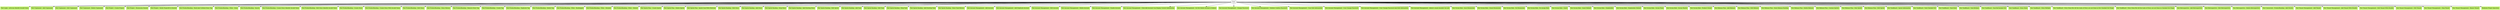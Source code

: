 // TC <-> UK
digraph {
	Root
	"Test Login - ezScrum Identify Invalid Value" [color=darkolivegreen2 shape=box style=filled]
		Root -> "Test Login - ezScrum Identify Invalid Value"
	"Test Unplanned - Add Unplanned" [color=darkolivegreen2 shape=box style=filled]
		Root -> "Test Unplanned - Add Unplanned"
	"Test Unplanned - Edit Unplanned" [color=darkolivegreen2 shape=box style=filled]
		Root -> "Test Unplanned - Edit Unplanned"
	"Test Unplanned - Delete Unplanned" [color=darkolivegreen2 shape=box style=filled]
		Root -> "Test Unplanned - Delete Unplanned"
	"Test Project - Create Project" [color=darkolivegreen2 shape=box style=filled]
		Root -> "Test Project - Create Project"
	"Test Project - Permission Denied" [color=darkolivegreen2 shape=box style=filled]
		Root -> "Test Project - Permission Denied"
	"Test Project - Verify ProjectID Is Existed" [color=darkolivegreen2 shape=box style=filled]
		Root -> "Test Project - Verify ProjectID Is Existed"
	"Test ProductBacklog - Mark And UnMark Story Tag" [color=darkolivegreen2 shape=box style=filled]
		Root -> "Test ProductBacklog - Mark And UnMark Story Tag"
	"Test ProductBacklog - Filter - Done" [color=darkolivegreen2 shape=box style=filled]
		Root -> "Test ProductBacklog - Filter - Done"
	"Test ProductBacklog - Search" [color=darkolivegreen2 shape=box style=filled]
		Root -> "Test ProductBacklog - Search"
	"Test ProductBacklog - Create Story Identify Invalid Value" [color=darkolivegreen2 shape=box style=filled]
		Root -> "Test ProductBacklog - Create Story Identify Invalid Value"
	"Test ProductBacklog - Edit Story Identify Invalid Value" [color=darkolivegreen2 shape=box style=filled]
		Root -> "Test ProductBacklog - Edit Story Identify Invalid Value"
	"Test ProductBacklog - Create Story" [color=darkolivegreen2 shape=box style=filled]
		Root -> "Test ProductBacklog - Create Story"
	"Test ProductBacklog - Create Story With Invalid Value" [color=darkolivegreen2 shape=box style=filled]
		Root -> "Test ProductBacklog - Create Story With Invalid Value"
	"Test ProductBacklog - Edit Story" [color=darkolivegreen2 shape=box style=filled]
		Root -> "Test ProductBacklog - Edit Story"
	"Test ProductBacklog - Story History" [color=darkolivegreen2 shape=box style=filled]
		Root -> "Test ProductBacklog - Story History"
	"Test ProductBacklog - Remove Story Tag" [color=darkolivegreen2 shape=box style=filled]
		Root -> "Test ProductBacklog - Remove Story Tag"
	"Test ProductBacklog - Create Tag" [color=darkolivegreen2 shape=box style=filled]
		Root -> "Test ProductBacklog - Create Tag"
	"Test ProductBacklog - Duplicate Tag" [color=darkolivegreen2 shape=box style=filled]
		Root -> "Test ProductBacklog - Duplicate Tag"
	"Test ProductBacklog - Delete Tag" [color=darkolivegreen2 shape=box style=filled]
		Root -> "Test ProductBacklog - Delete Tag"
	"Test ProductBacklog - Filter - Backlogged" [color=darkolivegreen2 shape=box style=filled]
		Root -> "Test ProductBacklog - Filter - Backlogged"
	"Test ProductBacklog - Filter - Detailed" [color=darkolivegreen2 shape=box style=filled]
		Root -> "Test ProductBacklog - Filter - Detailed"
	"Test ProductBacklog - Filter - Default" [color=darkolivegreen2 shape=box style=filled]
		Root -> "Test ProductBacklog - Filter - Default"
	"Test Sprint Plan - Create Sprint" [color=darkolivegreen2 shape=box style=filled]
		Root -> "Test Sprint Plan - Create Sprint"
	"Test Sprint Plan - Delete Sprint" [color=darkolivegreen2 shape=box style=filled]
		Root -> "Test Sprint Plan - Delete Sprint"
	"Test Sprint Plan - Sprint Goal With NewLine" [color=darkolivegreen2 shape=box style=filled]
		Root -> "Test Sprint Plan - Sprint Goal With NewLine"
	"Test Sprint Backlog - Edit Story" [color=darkolivegreen2 shape=box style=filled]
		Root -> "Test Sprint Backlog - Edit Story"
	"Test Sprint Backlog - Add Story" [color=darkolivegreen2 shape=box style=filled]
		Root -> "Test Sprint Backlog - Add Story"
	"Test Sprint Backlog - Drop Story" [color=darkolivegreen2 shape=box style=filled]
		Root -> "Test Sprint Backlog - Drop Story"
	"Test Sprint Backlog - Add Existing Story" [color=darkolivegreen2 shape=box style=filled]
		Root -> "Test Sprint Backlog - Add Existing Story"
	"Test Sprint Backlog - Edit Sprint" [color=darkolivegreen2 shape=box style=filled]
		Root -> "Test Sprint Backlog - Edit Sprint"
	"Test Sprint Backlog - Add Task" [color=darkolivegreen2 shape=box style=filled]
		Root -> "Test Sprint Backlog - Add Task"
	"Test Sprint Backlog - Edit Task" [color=darkolivegreen2 shape=box style=filled]
		Root -> "Test Sprint Backlog - Edit Task"
	"Test Sprint Backlog - Drop Task" [color=darkolivegreen2 shape=box style=filled]
		Root -> "Test Sprint Backlog - Drop Task"
	"Test Sprint Backlog - Add Existing Task" [color=darkolivegreen2 shape=box style=filled]
		Root -> "Test Sprint Backlog - Add Existing Task"
	"Test Sprint Backlog - Show Task History" [color=darkolivegreen2 shape=box style=filled]
		Root -> "Test Sprint Backlog - Show Task History"
	"Test Account Management - Add Account" [color=darkolivegreen2 shape=box style=filled]
		Root -> "Test Account Management - Add Account"
	"Test Account Management - Add Duplicate Account" [color=darkolivegreen2 shape=box style=filled]
		Root -> "Test Account Management - Add Duplicate Account"
	"Test Account Management - Edit Account" [color=darkolivegreen2 shape=box style=filled]
		Root -> "Test Account Management - Edit Account"
	"Test Account Management - Delete Account" [color=darkolivegreen2 shape=box style=filled]
		Root -> "Test Account Management - Delete Account"
	"Test Account Management - Enable Account" [color=darkolivegreen2 shape=box style=filled]
		Root -> "Test Account Management - Enable Account"
	"Test Account Management - Click Add Account Can Display Correct Information" [color=darkolivegreen2 shape=box style=filled]
		Root -> "Test Account Management - Click Add Account Can Display Correct Information"
	"Test Account Management - Do Not Delete Account of Admin" [color=darkolivegreen2 shape=box style=filled]
		Root -> "Test Account Management - Do Not Delete Account of Admin"
	"Test Account Management - Change Password" [color=darkolivegreen2 shape=box style=filled]
		Root -> "Test Account Management - Change Password"
	"Test Account Management - Validate Confirm Password" [color=darkolivegreen2 shape=box style=filled]
		Root -> "Test Account Management - Validate Confirm Password"
	"Test Account Management - User Edit Information" [color=darkolivegreen2 shape=box style=filled]
		Root -> "Test Account Management - User Edit Information"
	"Test Account Management - User Change Password" [color=darkolivegreen2 shape=box style=filled]
		Root -> "Test Account Management - User Change Password"
	"Test Account Management - User Change Password And Edit Information" [color=darkolivegreen2 shape=box style=filled]
		Root -> "Test Account Management - User Change Password And Edit Information"
	"Test Account Management - Admin's email shouldn't be null" [color=darkolivegreen2 shape=box style=filled]
		Root -> "Test Account Management - Admin's email shouldn't be null"
	"Test Scrum Role - Save Permission" [color=darkolivegreen2 shape=box style=filled]
		Root -> "Test Scrum Role - Save Permission"
	"Test Scrum Role - Check Permission" [color=darkolivegreen2 shape=box style=filled]
		Root -> "Test Scrum Role - Check Permission"
	"Test Scrum Role - No Permission" [color=darkolivegreen2 shape=box style=filled]
		Root -> "Test Scrum Role - No Permission"
	"Test Scrum Role - No Assign Role" [color=darkolivegreen2 shape=box style=filled]
		Root -> "Test Scrum Role - No Assign Role"
	"Test Scrum Role - Guest" [color=darkolivegreen2 shape=box style=filled]
		Root -> "Test Scrum Role - Guest"
	"Test Scrum Role - Guest Default" [color=darkolivegreen2 shape=box style=filled]
		Root -> "Test Scrum Role - Guest Default"
	"Test Scrum Role - Stakeholder" [color=darkolivegreen2 shape=box style=filled]
		Root -> "Test Scrum Role - Stakeholder"
	"Test Scrum Role - Stakeholder Default" [color=darkolivegreen2 shape=box style=filled]
		Root -> "Test Scrum Role - Stakeholder Default"
	"Test Scrum Role - Scrum Team" [color=darkolivegreen2 shape=box style=filled]
		Root -> "Test Scrum Role - Scrum Team"
	"Test Scrum Role - Scrum Master" [color=darkolivegreen2 shape=box style=filled]
		Root -> "Test Scrum Role - Scrum Master"
	"Test Scrum Role - Product Owner" [color=darkolivegreen2 shape=box style=filled]
		Root -> "Test Scrum Role - Product Owner"
	"Test Release Plan - Add Release" [color=darkolivegreen2 shape=box style=filled]
		Root -> "Test Release Plan - Add Release"
	"Test Release Plan - Edit Release" [color=darkolivegreen2 shape=box style=filled]
		Root -> "Test Release Plan - Edit Release"
	"Test Release Plan - Show Release Backlog" [color=darkolivegreen2 shape=box style=filled]
		Root -> "Test Release Plan - Show Release Backlog"
	"Test Release Plan - Delete Release" [color=darkolivegreen2 shape=box style=filled]
		Root -> "Test Release Plan - Delete Release"
	"Test Release Plan - Contain Sprints" [color=darkolivegreen2 shape=box style=filled]
		Root -> "Test Release Plan - Contain Sprints"
	"Test Release Plan - New Sprint" [color=darkolivegreen2 shape=box style=filled]
		Root -> "Test Release Plan - New Sprint"
	"Test Release Plan - Edit Sprint" [color=darkolivegreen2 shape=box style=filled]
		Root -> "Test Release Plan - Edit Sprint"
	"Test TaskBoard - Sprint Information" [color=darkolivegreen2 shape=box style=filled]
		Root -> "Test TaskBoard - Sprint Information"
	"Test TaskBoard - Task Checked Out" [color=darkolivegreen2 shape=box style=filled]
		Root -> "Test TaskBoard - Task Checked Out"
	"Test TaskBoard - Task Done" [color=darkolivegreen2 shape=box style=filled]
		Root -> "Test TaskBoard - Task Done"
	"Test TaskBoard - Task ReOpen" [color=darkolivegreen2 shape=box style=filled]
		Root -> "Test TaskBoard - Task ReOpen"
	"Test TaskBoard - Task ReChecked Out" [color=darkolivegreen2 shape=box style=filled]
		Root -> "Test TaskBoard - Task ReChecked Out"
	"Test TaskBoard - Story Done" [color=darkolivegreen2 shape=box style=filled]
		Root -> "Test TaskBoard - Story Done"
	"Test TaskBoard - Story ReOpen" [color=darkolivegreen2 shape=box style=filled]
		Root -> "Test TaskBoard - Story ReOpen"
	"Test TaskBoard - Story Done But All the tasks of Story are not Done in Not Checked Out Stage" [color=darkolivegreen2 shape=box style=filled]
		Root -> "Test TaskBoard - Story Done But All the tasks of Story are not Done in Not Checked Out Stage"
	"Test TaskBoard - Story Done But All the tasks of Story are not Done in Checked Out Stage" [color=darkolivegreen2 shape=box style=filled]
		Root -> "Test TaskBoard - Story Done But All the tasks of Story are not Done in Checked Out Stage"
	"Test Retrospective - Add Retrospective" [color=darkolivegreen2 shape=box style=filled]
		Root -> "Test Retrospective - Add Retrospective"
	"Test Retrospective - Edit Retrospective" [color=darkolivegreen2 shape=box style=filled]
		Root -> "Test Retrospective - Edit Retrospective"
	"Test Retrospective - Delete Retrospective" [color=darkolivegreen2 shape=box style=filled]
		Root -> "Test Retrospective - Delete Retrospective"
	"Test Concurrent - ProductBacklog - Add Stories" [color=darkolivegreen2 shape=box style=filled]
		Root -> "Test Concurrent - ProductBacklog - Add Stories"
	"Test Tenant Management - Add Tenant" [color=darkolivegreen2 shape=box style=filled]
		Root -> "Test Tenant Management - Add Tenant"
	"Test Tenant Management - Add Tenant With Disable" [color=darkolivegreen2 shape=box style=filled]
		Root -> "Test Tenant Management - Add Tenant With Disable"
	"Test Tenant Management - Edit Tenant With Disable" [color=darkolivegreen2 shape=box style=filled]
		Root -> "Test Tenant Management - Edit Tenant With Disable"
	"Test Tenant Management - Edit Tenant" [color=darkolivegreen2 shape=box style=filled]
		Root -> "Test Tenant Management - Edit Tenant"
	"Test Tenant Management - Stop Tenant" [color=darkolivegreen2 shape=box style=filled]
		Root -> "Test Tenant Management - Stop Tenant"
	"Test Tenant Management - Renew Tenant" [color=darkolivegreen2 shape=box style=filled]
		Root -> "Test Tenant Management - Renew Tenant"
	"Redmine Plugin Operation" [color=darkolivegreen2 shape=box style=filled]
		Root -> "Redmine Plugin Operation"
}